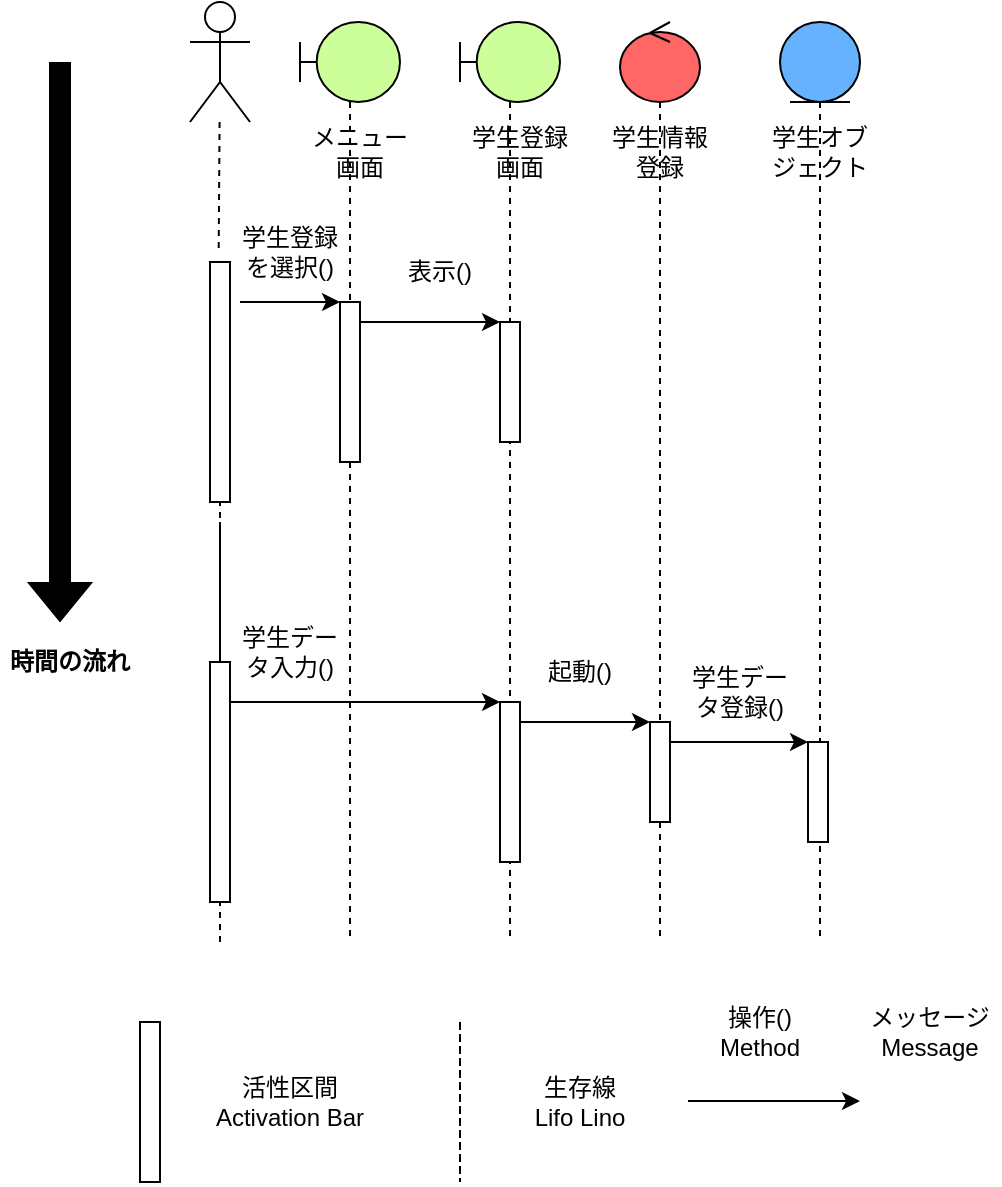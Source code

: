 <mxfile version="28.2.1">
  <diagram id="KFqxNB28uFuRDGZRxTPO" name="ページ1">
    <mxGraphModel dx="1103" dy="520" grid="1" gridSize="10" guides="1" tooltips="1" connect="1" arrows="1" fold="1" page="1" pageScale="1" pageWidth="827" pageHeight="1169" math="0" shadow="0">
      <root>
        <mxCell id="0" />
        <mxCell id="1" parent="0" />
        <mxCell id="rEI8cVG_JMJdL8TfNj12-2" value="" style="shape=umlActor;verticalLabelPosition=bottom;verticalAlign=top;html=1;outlineConnect=0;" parent="1" vertex="1">
          <mxGeometry x="105" y="130" width="30" height="60" as="geometry" />
        </mxCell>
        <mxCell id="rEI8cVG_JMJdL8TfNj12-13" value="" style="shape=umlLifeline;perimeter=lifelinePerimeter;whiteSpace=wrap;html=1;container=1;dropTarget=0;collapsible=0;recursiveResize=0;outlineConnect=0;portConstraint=eastwest;newEdgeStyle={&quot;curved&quot;:0,&quot;rounded&quot;:0};participant=umlBoundary;fillColor=#CCFF99;" parent="1" vertex="1">
          <mxGeometry x="240" y="140" width="50" height="460" as="geometry" />
        </mxCell>
        <mxCell id="rEI8cVG_JMJdL8TfNj12-45" value="" style="html=1;points=[[0,0,0,0,5],[0,1,0,0,-5],[1,0,0,0,5],[1,1,0,0,-5]];perimeter=orthogonalPerimeter;outlineConnect=0;targetShapes=umlLifeline;portConstraint=eastwest;newEdgeStyle={&quot;curved&quot;:0,&quot;rounded&quot;:0};" parent="rEI8cVG_JMJdL8TfNj12-13" vertex="1">
          <mxGeometry x="20" y="150" width="10" height="60" as="geometry" />
        </mxCell>
        <mxCell id="rEI8cVG_JMJdL8TfNj12-51" value="" style="html=1;points=[[0,0,0,0,5],[0,1,0,0,-5],[1,0,0,0,5],[1,1,0,0,-5]];perimeter=orthogonalPerimeter;outlineConnect=0;targetShapes=umlLifeline;portConstraint=eastwest;newEdgeStyle={&quot;curved&quot;:0,&quot;rounded&quot;:0};" parent="rEI8cVG_JMJdL8TfNj12-13" vertex="1">
          <mxGeometry x="20" y="340" width="10" height="80" as="geometry" />
        </mxCell>
        <mxCell id="rEI8cVG_JMJdL8TfNj12-14" value="" style="shape=umlLifeline;perimeter=lifelinePerimeter;whiteSpace=wrap;html=1;container=1;dropTarget=0;collapsible=0;recursiveResize=0;outlineConnect=0;portConstraint=eastwest;newEdgeStyle={&quot;curved&quot;:0,&quot;rounded&quot;:0};participant=umlBoundary;fillColor=#CCFF99;" parent="1" vertex="1">
          <mxGeometry x="160" y="140" width="50" height="460" as="geometry" />
        </mxCell>
        <mxCell id="rEI8cVG_JMJdL8TfNj12-29" value="" style="html=1;points=[[0,0,0,0,5],[0,1,0,0,-5],[1,0,0,0,5],[1,1,0,0,-5]];perimeter=orthogonalPerimeter;outlineConnect=0;targetShapes=umlLifeline;portConstraint=eastwest;newEdgeStyle={&quot;curved&quot;:0,&quot;rounded&quot;:0};" parent="rEI8cVG_JMJdL8TfNj12-14" vertex="1">
          <mxGeometry x="20" y="140" width="10" height="80" as="geometry" />
        </mxCell>
        <mxCell id="rEI8cVG_JMJdL8TfNj12-16" value="" style="shape=umlLifeline;perimeter=lifelinePerimeter;whiteSpace=wrap;html=1;container=1;dropTarget=0;collapsible=0;recursiveResize=0;outlineConnect=0;portConstraint=eastwest;newEdgeStyle={&quot;curved&quot;:0,&quot;rounded&quot;:0};participant=umlControl;fillColor=#FF6666;" parent="1" vertex="1">
          <mxGeometry x="320" y="140" width="40" height="460" as="geometry" />
        </mxCell>
        <mxCell id="rEI8cVG_JMJdL8TfNj12-56" value="" style="html=1;points=[[0,0,0,0,5],[0,1,0,0,-5],[1,0,0,0,5],[1,1,0,0,-5]];perimeter=orthogonalPerimeter;outlineConnect=0;targetShapes=umlLifeline;portConstraint=eastwest;newEdgeStyle={&quot;curved&quot;:0,&quot;rounded&quot;:0};" parent="rEI8cVG_JMJdL8TfNj12-16" vertex="1">
          <mxGeometry x="15" y="350" width="10" height="50" as="geometry" />
        </mxCell>
        <mxCell id="rEI8cVG_JMJdL8TfNj12-17" value="" style="shape=umlLifeline;perimeter=lifelinePerimeter;whiteSpace=wrap;html=1;container=1;dropTarget=0;collapsible=0;recursiveResize=0;outlineConnect=0;portConstraint=eastwest;newEdgeStyle={&quot;curved&quot;:0,&quot;rounded&quot;:0};participant=umlEntity;fillColor=#66B2FF;" parent="1" vertex="1">
          <mxGeometry x="400" y="140" width="40" height="460" as="geometry" />
        </mxCell>
        <mxCell id="rEI8cVG_JMJdL8TfNj12-59" value="" style="html=1;points=[[0,0,0,0,5],[0,1,0,0,-5],[1,0,0,0,5],[1,1,0,0,-5]];perimeter=orthogonalPerimeter;outlineConnect=0;targetShapes=umlLifeline;portConstraint=eastwest;newEdgeStyle={&quot;curved&quot;:0,&quot;rounded&quot;:0};" parent="rEI8cVG_JMJdL8TfNj12-17" vertex="1">
          <mxGeometry x="14" y="360" width="10" height="50" as="geometry" />
        </mxCell>
        <mxCell id="rEI8cVG_JMJdL8TfNj12-20" value="" style="endArrow=none;dashed=1;html=1;rounded=0;" parent="1" source="rEI8cVG_JMJdL8TfNj12-49" target="rEI8cVG_JMJdL8TfNj12-23" edge="1">
          <mxGeometry width="50" height="50" relative="1" as="geometry">
            <mxPoint x="120" y="600" as="sourcePoint" />
            <mxPoint x="120" y="360" as="targetPoint" />
            <Array as="points" />
          </mxGeometry>
        </mxCell>
        <mxCell id="rEI8cVG_JMJdL8TfNj12-21" value="" style="endArrow=none;dashed=1;html=1;rounded=0;entryX=0.433;entryY=-0.038;entryDx=0;entryDy=0;entryPerimeter=0;" parent="1" source="rEI8cVG_JMJdL8TfNj12-2" target="rEI8cVG_JMJdL8TfNj12-23" edge="1">
          <mxGeometry width="50" height="50" relative="1" as="geometry">
            <mxPoint x="120" y="200" as="sourcePoint" />
            <mxPoint x="120" y="290" as="targetPoint" />
          </mxGeometry>
        </mxCell>
        <mxCell id="rEI8cVG_JMJdL8TfNj12-23" value="" style="html=1;points=[[0,0,0,0,5],[0,1,0,0,-5],[1,0,0,0,5],[1,1,0,0,-5]];perimeter=orthogonalPerimeter;outlineConnect=0;targetShapes=umlLifeline;portConstraint=eastwest;newEdgeStyle={&quot;curved&quot;:0,&quot;rounded&quot;:0};" parent="1" vertex="1">
          <mxGeometry x="115" y="260" width="10" height="120" as="geometry" />
        </mxCell>
        <mxCell id="rEI8cVG_JMJdL8TfNj12-24" value="" style="html=1;points=[[0,0,0,0,5],[0,1,0,0,-5],[1,0,0,0,5],[1,1,0,0,-5]];perimeter=orthogonalPerimeter;outlineConnect=0;targetShapes=umlLifeline;portConstraint=eastwest;newEdgeStyle={&quot;curved&quot;:0,&quot;rounded&quot;:0};" parent="1" vertex="1">
          <mxGeometry x="80" y="640" width="10" height="80" as="geometry" />
        </mxCell>
        <mxCell id="rEI8cVG_JMJdL8TfNj12-26" value="活性区間&lt;div&gt;Activation Bar&lt;/div&gt;" style="text;strokeColor=none;align=center;fillColor=none;html=1;verticalAlign=middle;whiteSpace=wrap;rounded=0;" parent="1" vertex="1">
          <mxGeometry x="110" y="655" width="90" height="50" as="geometry" />
        </mxCell>
        <mxCell id="rEI8cVG_JMJdL8TfNj12-27" value="" style="endArrow=none;dashed=1;html=1;rounded=0;" parent="1" edge="1">
          <mxGeometry width="50" height="50" relative="1" as="geometry">
            <mxPoint x="240" y="640" as="sourcePoint" />
            <mxPoint x="240" y="640" as="targetPoint" />
            <Array as="points">
              <mxPoint x="240" y="720" />
            </Array>
          </mxGeometry>
        </mxCell>
        <mxCell id="rEI8cVG_JMJdL8TfNj12-28" value="生存線&lt;div&gt;Lifo Lino&lt;/div&gt;" style="text;html=1;align=center;verticalAlign=middle;whiteSpace=wrap;rounded=0;" parent="1" vertex="1">
          <mxGeometry x="270" y="665" width="60" height="30" as="geometry" />
        </mxCell>
        <mxCell id="rEI8cVG_JMJdL8TfNj12-30" value="" style="endArrow=classic;html=1;rounded=0;" parent="1" edge="1">
          <mxGeometry width="50" height="50" relative="1" as="geometry">
            <mxPoint x="130" y="280" as="sourcePoint" />
            <mxPoint x="180" y="280" as="targetPoint" />
          </mxGeometry>
        </mxCell>
        <mxCell id="rEI8cVG_JMJdL8TfNj12-31" value="メニュー画面" style="text;html=1;align=center;verticalAlign=middle;whiteSpace=wrap;rounded=0;" parent="1" vertex="1">
          <mxGeometry x="160" y="190" width="60" height="30" as="geometry" />
        </mxCell>
        <mxCell id="rEI8cVG_JMJdL8TfNj12-32" value="学生登録画面" style="text;html=1;align=center;verticalAlign=middle;whiteSpace=wrap;rounded=0;" parent="1" vertex="1">
          <mxGeometry x="240" y="190" width="60" height="30" as="geometry" />
        </mxCell>
        <mxCell id="rEI8cVG_JMJdL8TfNj12-33" value="学生情報登録" style="text;html=1;align=center;verticalAlign=middle;whiteSpace=wrap;rounded=0;" parent="1" vertex="1">
          <mxGeometry x="310" y="190" width="60" height="30" as="geometry" />
        </mxCell>
        <mxCell id="rEI8cVG_JMJdL8TfNj12-34" value="学生オブジェクト" style="text;html=1;align=center;verticalAlign=middle;whiteSpace=wrap;rounded=0;" parent="1" vertex="1">
          <mxGeometry x="390" y="190" width="60" height="30" as="geometry" />
        </mxCell>
        <mxCell id="rEI8cVG_JMJdL8TfNj12-38" value="" style="shape=flexArrow;endArrow=classic;html=1;rounded=0;fillColor=#000000;" parent="1" edge="1">
          <mxGeometry width="50" height="50" relative="1" as="geometry">
            <mxPoint x="40" y="160" as="sourcePoint" />
            <mxPoint x="40" y="440" as="targetPoint" />
          </mxGeometry>
        </mxCell>
        <mxCell id="rEI8cVG_JMJdL8TfNj12-41" value="" style="endArrow=classic;html=1;rounded=0;" parent="1" edge="1">
          <mxGeometry width="50" height="50" relative="1" as="geometry">
            <mxPoint x="354" y="679.55" as="sourcePoint" />
            <mxPoint x="440" y="679.55" as="targetPoint" />
            <Array as="points">
              <mxPoint x="390" y="679.55" />
            </Array>
          </mxGeometry>
        </mxCell>
        <mxCell id="rEI8cVG_JMJdL8TfNj12-42" value="操作()&lt;div&gt;Method&lt;/div&gt;" style="text;html=1;align=center;verticalAlign=middle;whiteSpace=wrap;rounded=0;" parent="1" vertex="1">
          <mxGeometry x="360" y="630" width="60" height="30" as="geometry" />
        </mxCell>
        <mxCell id="rEI8cVG_JMJdL8TfNj12-43" value="メッセージ&lt;div&gt;Message&lt;/div&gt;" style="text;html=1;align=center;verticalAlign=middle;whiteSpace=wrap;rounded=0;" parent="1" vertex="1">
          <mxGeometry x="440" y="630" width="70" height="30" as="geometry" />
        </mxCell>
        <mxCell id="rEI8cVG_JMJdL8TfNj12-44" value="学生登録を選択()" style="text;html=1;align=center;verticalAlign=middle;whiteSpace=wrap;rounded=0;" parent="1" vertex="1">
          <mxGeometry x="125" y="240" width="60" height="30" as="geometry" />
        </mxCell>
        <mxCell id="rEI8cVG_JMJdL8TfNj12-47" value="" style="endArrow=classic;html=1;rounded=0;" parent="1" source="rEI8cVG_JMJdL8TfNj12-29" edge="1">
          <mxGeometry width="50" height="50" relative="1" as="geometry">
            <mxPoint x="200" y="290" as="sourcePoint" />
            <mxPoint x="260" y="290" as="targetPoint" />
          </mxGeometry>
        </mxCell>
        <mxCell id="rEI8cVG_JMJdL8TfNj12-48" value="表示()" style="text;html=1;align=center;verticalAlign=middle;whiteSpace=wrap;rounded=0;" parent="1" vertex="1">
          <mxGeometry x="200" y="250" width="60" height="30" as="geometry" />
        </mxCell>
        <mxCell id="rEI8cVG_JMJdL8TfNj12-50" value="" style="endArrow=none;dashed=1;html=1;rounded=0;" parent="1" target="rEI8cVG_JMJdL8TfNj12-49" edge="1">
          <mxGeometry width="50" height="50" relative="1" as="geometry">
            <mxPoint x="120" y="600" as="sourcePoint" />
            <mxPoint x="120" y="380" as="targetPoint" />
            <Array as="points">
              <mxPoint x="120" y="390" />
            </Array>
          </mxGeometry>
        </mxCell>
        <mxCell id="rEI8cVG_JMJdL8TfNj12-49" value="" style="html=1;points=[[0,0,0,0,5],[0,1,0,0,-5],[1,0,0,0,5],[1,1,0,0,-5]];perimeter=orthogonalPerimeter;outlineConnect=0;targetShapes=umlLifeline;portConstraint=eastwest;newEdgeStyle={&quot;curved&quot;:0,&quot;rounded&quot;:0};" parent="1" vertex="1">
          <mxGeometry x="115" y="460" width="10" height="120" as="geometry" />
        </mxCell>
        <mxCell id="rEI8cVG_JMJdL8TfNj12-52" value="" style="endArrow=classic;html=1;rounded=0;" parent="1" source="rEI8cVG_JMJdL8TfNj12-49" edge="1">
          <mxGeometry width="50" height="50" relative="1" as="geometry">
            <mxPoint x="130" y="480" as="sourcePoint" />
            <mxPoint x="260" y="480" as="targetPoint" />
          </mxGeometry>
        </mxCell>
        <mxCell id="rEI8cVG_JMJdL8TfNj12-53" value="学生データ入力()" style="text;html=1;align=center;verticalAlign=middle;whiteSpace=wrap;rounded=0;" parent="1" vertex="1">
          <mxGeometry x="125" y="440" width="60" height="30" as="geometry" />
        </mxCell>
        <mxCell id="rEI8cVG_JMJdL8TfNj12-57" value="" style="endArrow=classic;html=1;rounded=0;" parent="1" target="rEI8cVG_JMJdL8TfNj12-56" edge="1">
          <mxGeometry width="50" height="50" relative="1" as="geometry">
            <mxPoint x="270" y="490" as="sourcePoint" />
            <mxPoint x="330" y="490" as="targetPoint" />
            <Array as="points">
              <mxPoint x="310" y="490" />
            </Array>
          </mxGeometry>
        </mxCell>
        <mxCell id="rEI8cVG_JMJdL8TfNj12-58" value="起動()" style="text;html=1;align=center;verticalAlign=middle;whiteSpace=wrap;rounded=0;" parent="1" vertex="1">
          <mxGeometry x="270" y="450" width="60" height="30" as="geometry" />
        </mxCell>
        <mxCell id="rEI8cVG_JMJdL8TfNj12-60" value="" style="endArrow=classic;html=1;rounded=0;" parent="1" source="rEI8cVG_JMJdL8TfNj12-56" target="rEI8cVG_JMJdL8TfNj12-59" edge="1">
          <mxGeometry width="50" height="50" relative="1" as="geometry">
            <mxPoint x="350" y="500" as="sourcePoint" />
            <mxPoint x="420.0" y="500" as="targetPoint" />
            <Array as="points">
              <mxPoint x="390.5" y="500" />
            </Array>
          </mxGeometry>
        </mxCell>
        <mxCell id="rEI8cVG_JMJdL8TfNj12-61" value="学生データ登録()" style="text;html=1;align=center;verticalAlign=middle;whiteSpace=wrap;rounded=0;" parent="1" vertex="1">
          <mxGeometry x="350" y="460" width="60" height="30" as="geometry" />
        </mxCell>
        <mxCell id="rEI8cVG_JMJdL8TfNj12-62" value="&lt;b&gt;時間の流れ&lt;/b&gt;" style="text;html=1;align=center;verticalAlign=middle;whiteSpace=wrap;rounded=0;" parent="1" vertex="1">
          <mxGeometry x="10" y="440" width="70" height="40" as="geometry" />
        </mxCell>
      </root>
    </mxGraphModel>
  </diagram>
</mxfile>
